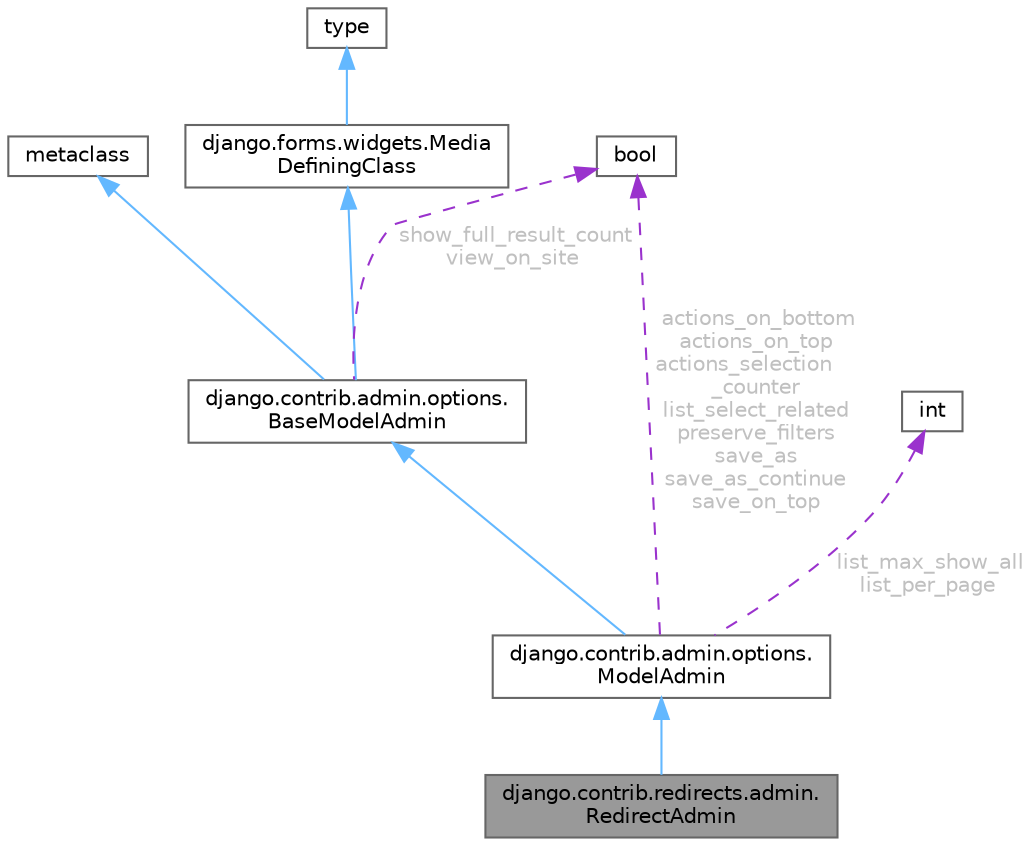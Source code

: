 digraph "django.contrib.redirects.admin.RedirectAdmin"
{
 // LATEX_PDF_SIZE
  bgcolor="transparent";
  edge [fontname=Helvetica,fontsize=10,labelfontname=Helvetica,labelfontsize=10];
  node [fontname=Helvetica,fontsize=10,shape=box,height=0.2,width=0.4];
  Node1 [id="Node000001",label="django.contrib.redirects.admin.\lRedirectAdmin",height=0.2,width=0.4,color="gray40", fillcolor="grey60", style="filled", fontcolor="black",tooltip=" "];
  Node2 -> Node1 [id="edge9_Node000001_Node000002",dir="back",color="steelblue1",style="solid",tooltip=" "];
  Node2 [id="Node000002",label="django.contrib.admin.options.\lModelAdmin",height=0.2,width=0.4,color="gray40", fillcolor="white", style="filled",URL="$classdjango_1_1contrib_1_1admin_1_1options_1_1ModelAdmin.html",tooltip=" "];
  Node3 -> Node2 [id="edge10_Node000002_Node000003",dir="back",color="steelblue1",style="solid",tooltip=" "];
  Node3 [id="Node000003",label="django.contrib.admin.options.\lBaseModelAdmin",height=0.2,width=0.4,color="gray40", fillcolor="white", style="filled",URL="$classdjango_1_1contrib_1_1admin_1_1options_1_1BaseModelAdmin.html",tooltip=" "];
  Node4 -> Node3 [id="edge11_Node000003_Node000004",dir="back",color="steelblue1",style="solid",tooltip=" "];
  Node4 [id="Node000004",label="metaclass",height=0.2,width=0.4,color="gray40", fillcolor="white", style="filled",tooltip=" "];
  Node5 -> Node3 [id="edge12_Node000003_Node000005",dir="back",color="steelblue1",style="solid",tooltip=" "];
  Node5 [id="Node000005",label="django.forms.widgets.Media\lDefiningClass",height=0.2,width=0.4,color="gray40", fillcolor="white", style="filled",URL="$classdjango_1_1forms_1_1widgets_1_1MediaDefiningClass.html",tooltip=" "];
  Node6 -> Node5 [id="edge13_Node000005_Node000006",dir="back",color="steelblue1",style="solid",tooltip=" "];
  Node6 [id="Node000006",label="type",height=0.2,width=0.4,color="gray40", fillcolor="white", style="filled",tooltip=" "];
  Node7 -> Node3 [id="edge14_Node000003_Node000007",dir="back",color="darkorchid3",style="dashed",tooltip=" ",label=" show_full_result_count\nview_on_site",fontcolor="grey" ];
  Node7 [id="Node000007",label="bool",height=0.2,width=0.4,color="gray40", fillcolor="white", style="filled",tooltip=" "];
  Node7 -> Node2 [id="edge15_Node000002_Node000007",dir="back",color="darkorchid3",style="dashed",tooltip=" ",label=" actions_on_bottom\nactions_on_top\nactions_selection\l_counter\nlist_select_related\npreserve_filters\nsave_as\nsave_as_continue\nsave_on_top",fontcolor="grey" ];
  Node8 -> Node2 [id="edge16_Node000002_Node000008",dir="back",color="darkorchid3",style="dashed",tooltip=" ",label=" list_max_show_all\nlist_per_page",fontcolor="grey" ];
  Node8 [id="Node000008",label="int",height=0.2,width=0.4,color="gray40", fillcolor="white", style="filled",tooltip=" "];
}
